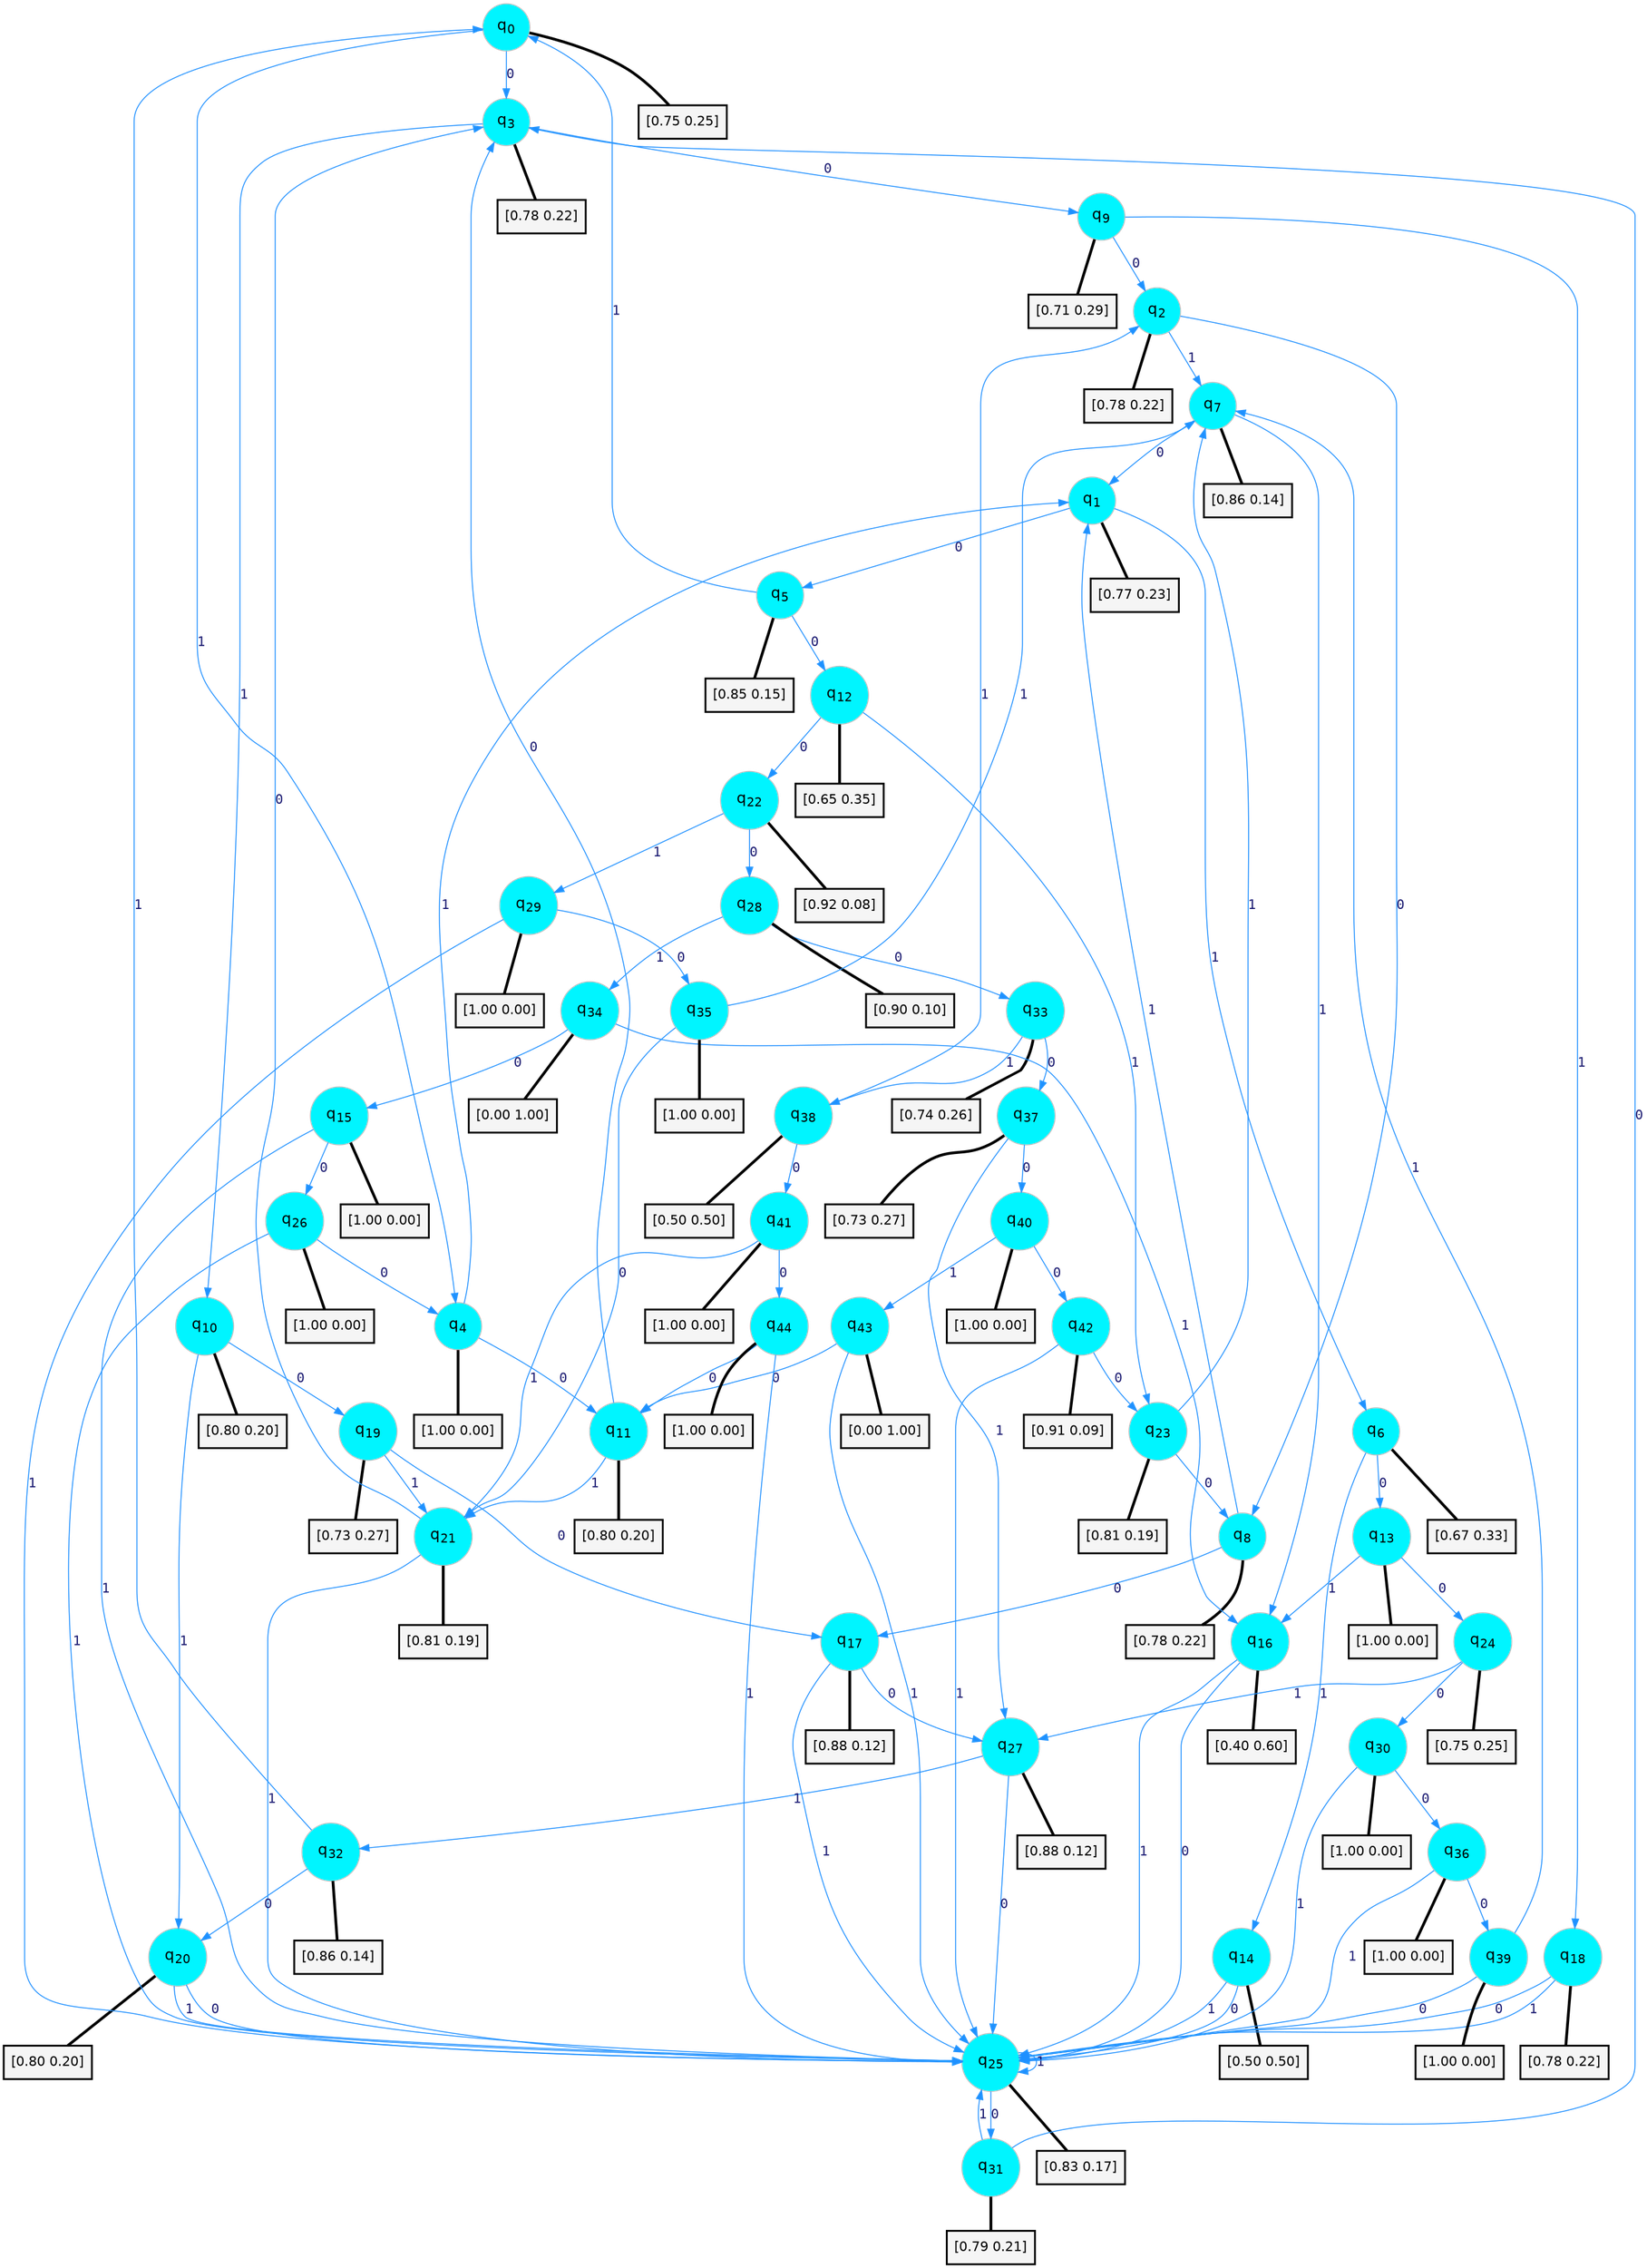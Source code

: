 digraph G {
graph [
bgcolor=transparent, dpi=300, rankdir=TD, size="40,25"];
node [
color=gray, fillcolor=turquoise1, fontcolor=black, fontname=Helvetica, fontsize=16, fontweight=bold, shape=circle, style=filled];
edge [
arrowsize=1, color=dodgerblue1, fontcolor=midnightblue, fontname=courier, fontweight=bold, penwidth=1, style=solid, weight=20];
0[label=<q<SUB>0</SUB>>];
1[label=<q<SUB>1</SUB>>];
2[label=<q<SUB>2</SUB>>];
3[label=<q<SUB>3</SUB>>];
4[label=<q<SUB>4</SUB>>];
5[label=<q<SUB>5</SUB>>];
6[label=<q<SUB>6</SUB>>];
7[label=<q<SUB>7</SUB>>];
8[label=<q<SUB>8</SUB>>];
9[label=<q<SUB>9</SUB>>];
10[label=<q<SUB>10</SUB>>];
11[label=<q<SUB>11</SUB>>];
12[label=<q<SUB>12</SUB>>];
13[label=<q<SUB>13</SUB>>];
14[label=<q<SUB>14</SUB>>];
15[label=<q<SUB>15</SUB>>];
16[label=<q<SUB>16</SUB>>];
17[label=<q<SUB>17</SUB>>];
18[label=<q<SUB>18</SUB>>];
19[label=<q<SUB>19</SUB>>];
20[label=<q<SUB>20</SUB>>];
21[label=<q<SUB>21</SUB>>];
22[label=<q<SUB>22</SUB>>];
23[label=<q<SUB>23</SUB>>];
24[label=<q<SUB>24</SUB>>];
25[label=<q<SUB>25</SUB>>];
26[label=<q<SUB>26</SUB>>];
27[label=<q<SUB>27</SUB>>];
28[label=<q<SUB>28</SUB>>];
29[label=<q<SUB>29</SUB>>];
30[label=<q<SUB>30</SUB>>];
31[label=<q<SUB>31</SUB>>];
32[label=<q<SUB>32</SUB>>];
33[label=<q<SUB>33</SUB>>];
34[label=<q<SUB>34</SUB>>];
35[label=<q<SUB>35</SUB>>];
36[label=<q<SUB>36</SUB>>];
37[label=<q<SUB>37</SUB>>];
38[label=<q<SUB>38</SUB>>];
39[label=<q<SUB>39</SUB>>];
40[label=<q<SUB>40</SUB>>];
41[label=<q<SUB>41</SUB>>];
42[label=<q<SUB>42</SUB>>];
43[label=<q<SUB>43</SUB>>];
44[label=<q<SUB>44</SUB>>];
45[label="[0.75 0.25]", shape=box,fontcolor=black, fontname=Helvetica, fontsize=14, penwidth=2, fillcolor=whitesmoke,color=black];
46[label="[0.77 0.23]", shape=box,fontcolor=black, fontname=Helvetica, fontsize=14, penwidth=2, fillcolor=whitesmoke,color=black];
47[label="[0.78 0.22]", shape=box,fontcolor=black, fontname=Helvetica, fontsize=14, penwidth=2, fillcolor=whitesmoke,color=black];
48[label="[0.78 0.22]", shape=box,fontcolor=black, fontname=Helvetica, fontsize=14, penwidth=2, fillcolor=whitesmoke,color=black];
49[label="[1.00 0.00]", shape=box,fontcolor=black, fontname=Helvetica, fontsize=14, penwidth=2, fillcolor=whitesmoke,color=black];
50[label="[0.85 0.15]", shape=box,fontcolor=black, fontname=Helvetica, fontsize=14, penwidth=2, fillcolor=whitesmoke,color=black];
51[label="[0.67 0.33]", shape=box,fontcolor=black, fontname=Helvetica, fontsize=14, penwidth=2, fillcolor=whitesmoke,color=black];
52[label="[0.86 0.14]", shape=box,fontcolor=black, fontname=Helvetica, fontsize=14, penwidth=2, fillcolor=whitesmoke,color=black];
53[label="[0.78 0.22]", shape=box,fontcolor=black, fontname=Helvetica, fontsize=14, penwidth=2, fillcolor=whitesmoke,color=black];
54[label="[0.71 0.29]", shape=box,fontcolor=black, fontname=Helvetica, fontsize=14, penwidth=2, fillcolor=whitesmoke,color=black];
55[label="[0.80 0.20]", shape=box,fontcolor=black, fontname=Helvetica, fontsize=14, penwidth=2, fillcolor=whitesmoke,color=black];
56[label="[0.80 0.20]", shape=box,fontcolor=black, fontname=Helvetica, fontsize=14, penwidth=2, fillcolor=whitesmoke,color=black];
57[label="[0.65 0.35]", shape=box,fontcolor=black, fontname=Helvetica, fontsize=14, penwidth=2, fillcolor=whitesmoke,color=black];
58[label="[1.00 0.00]", shape=box,fontcolor=black, fontname=Helvetica, fontsize=14, penwidth=2, fillcolor=whitesmoke,color=black];
59[label="[0.50 0.50]", shape=box,fontcolor=black, fontname=Helvetica, fontsize=14, penwidth=2, fillcolor=whitesmoke,color=black];
60[label="[1.00 0.00]", shape=box,fontcolor=black, fontname=Helvetica, fontsize=14, penwidth=2, fillcolor=whitesmoke,color=black];
61[label="[0.40 0.60]", shape=box,fontcolor=black, fontname=Helvetica, fontsize=14, penwidth=2, fillcolor=whitesmoke,color=black];
62[label="[0.88 0.12]", shape=box,fontcolor=black, fontname=Helvetica, fontsize=14, penwidth=2, fillcolor=whitesmoke,color=black];
63[label="[0.78 0.22]", shape=box,fontcolor=black, fontname=Helvetica, fontsize=14, penwidth=2, fillcolor=whitesmoke,color=black];
64[label="[0.73 0.27]", shape=box,fontcolor=black, fontname=Helvetica, fontsize=14, penwidth=2, fillcolor=whitesmoke,color=black];
65[label="[0.80 0.20]", shape=box,fontcolor=black, fontname=Helvetica, fontsize=14, penwidth=2, fillcolor=whitesmoke,color=black];
66[label="[0.81 0.19]", shape=box,fontcolor=black, fontname=Helvetica, fontsize=14, penwidth=2, fillcolor=whitesmoke,color=black];
67[label="[0.92 0.08]", shape=box,fontcolor=black, fontname=Helvetica, fontsize=14, penwidth=2, fillcolor=whitesmoke,color=black];
68[label="[0.81 0.19]", shape=box,fontcolor=black, fontname=Helvetica, fontsize=14, penwidth=2, fillcolor=whitesmoke,color=black];
69[label="[0.75 0.25]", shape=box,fontcolor=black, fontname=Helvetica, fontsize=14, penwidth=2, fillcolor=whitesmoke,color=black];
70[label="[0.83 0.17]", shape=box,fontcolor=black, fontname=Helvetica, fontsize=14, penwidth=2, fillcolor=whitesmoke,color=black];
71[label="[1.00 0.00]", shape=box,fontcolor=black, fontname=Helvetica, fontsize=14, penwidth=2, fillcolor=whitesmoke,color=black];
72[label="[0.88 0.12]", shape=box,fontcolor=black, fontname=Helvetica, fontsize=14, penwidth=2, fillcolor=whitesmoke,color=black];
73[label="[0.90 0.10]", shape=box,fontcolor=black, fontname=Helvetica, fontsize=14, penwidth=2, fillcolor=whitesmoke,color=black];
74[label="[1.00 0.00]", shape=box,fontcolor=black, fontname=Helvetica, fontsize=14, penwidth=2, fillcolor=whitesmoke,color=black];
75[label="[1.00 0.00]", shape=box,fontcolor=black, fontname=Helvetica, fontsize=14, penwidth=2, fillcolor=whitesmoke,color=black];
76[label="[0.79 0.21]", shape=box,fontcolor=black, fontname=Helvetica, fontsize=14, penwidth=2, fillcolor=whitesmoke,color=black];
77[label="[0.86 0.14]", shape=box,fontcolor=black, fontname=Helvetica, fontsize=14, penwidth=2, fillcolor=whitesmoke,color=black];
78[label="[0.74 0.26]", shape=box,fontcolor=black, fontname=Helvetica, fontsize=14, penwidth=2, fillcolor=whitesmoke,color=black];
79[label="[0.00 1.00]", shape=box,fontcolor=black, fontname=Helvetica, fontsize=14, penwidth=2, fillcolor=whitesmoke,color=black];
80[label="[1.00 0.00]", shape=box,fontcolor=black, fontname=Helvetica, fontsize=14, penwidth=2, fillcolor=whitesmoke,color=black];
81[label="[1.00 0.00]", shape=box,fontcolor=black, fontname=Helvetica, fontsize=14, penwidth=2, fillcolor=whitesmoke,color=black];
82[label="[0.73 0.27]", shape=box,fontcolor=black, fontname=Helvetica, fontsize=14, penwidth=2, fillcolor=whitesmoke,color=black];
83[label="[0.50 0.50]", shape=box,fontcolor=black, fontname=Helvetica, fontsize=14, penwidth=2, fillcolor=whitesmoke,color=black];
84[label="[1.00 0.00]", shape=box,fontcolor=black, fontname=Helvetica, fontsize=14, penwidth=2, fillcolor=whitesmoke,color=black];
85[label="[1.00 0.00]", shape=box,fontcolor=black, fontname=Helvetica, fontsize=14, penwidth=2, fillcolor=whitesmoke,color=black];
86[label="[1.00 0.00]", shape=box,fontcolor=black, fontname=Helvetica, fontsize=14, penwidth=2, fillcolor=whitesmoke,color=black];
87[label="[0.91 0.09]", shape=box,fontcolor=black, fontname=Helvetica, fontsize=14, penwidth=2, fillcolor=whitesmoke,color=black];
88[label="[0.00 1.00]", shape=box,fontcolor=black, fontname=Helvetica, fontsize=14, penwidth=2, fillcolor=whitesmoke,color=black];
89[label="[1.00 0.00]", shape=box,fontcolor=black, fontname=Helvetica, fontsize=14, penwidth=2, fillcolor=whitesmoke,color=black];
0->3 [label=0];
0->4 [label=1];
0->45 [arrowhead=none, penwidth=3,color=black];
1->5 [label=0];
1->6 [label=1];
1->46 [arrowhead=none, penwidth=3,color=black];
2->8 [label=0];
2->7 [label=1];
2->47 [arrowhead=none, penwidth=3,color=black];
3->9 [label=0];
3->10 [label=1];
3->48 [arrowhead=none, penwidth=3,color=black];
4->11 [label=0];
4->1 [label=1];
4->49 [arrowhead=none, penwidth=3,color=black];
5->12 [label=0];
5->0 [label=1];
5->50 [arrowhead=none, penwidth=3,color=black];
6->13 [label=0];
6->14 [label=1];
6->51 [arrowhead=none, penwidth=3,color=black];
7->1 [label=0];
7->16 [label=1];
7->52 [arrowhead=none, penwidth=3,color=black];
8->17 [label=0];
8->1 [label=1];
8->53 [arrowhead=none, penwidth=3,color=black];
9->2 [label=0];
9->18 [label=1];
9->54 [arrowhead=none, penwidth=3,color=black];
10->19 [label=0];
10->20 [label=1];
10->55 [arrowhead=none, penwidth=3,color=black];
11->3 [label=0];
11->21 [label=1];
11->56 [arrowhead=none, penwidth=3,color=black];
12->22 [label=0];
12->23 [label=1];
12->57 [arrowhead=none, penwidth=3,color=black];
13->24 [label=0];
13->16 [label=1];
13->58 [arrowhead=none, penwidth=3,color=black];
14->25 [label=0];
14->25 [label=1];
14->59 [arrowhead=none, penwidth=3,color=black];
15->26 [label=0];
15->25 [label=1];
15->60 [arrowhead=none, penwidth=3,color=black];
16->25 [label=0];
16->25 [label=1];
16->61 [arrowhead=none, penwidth=3,color=black];
17->27 [label=0];
17->25 [label=1];
17->62 [arrowhead=none, penwidth=3,color=black];
18->25 [label=0];
18->25 [label=1];
18->63 [arrowhead=none, penwidth=3,color=black];
19->17 [label=0];
19->21 [label=1];
19->64 [arrowhead=none, penwidth=3,color=black];
20->25 [label=0];
20->25 [label=1];
20->65 [arrowhead=none, penwidth=3,color=black];
21->3 [label=0];
21->25 [label=1];
21->66 [arrowhead=none, penwidth=3,color=black];
22->28 [label=0];
22->29 [label=1];
22->67 [arrowhead=none, penwidth=3,color=black];
23->8 [label=0];
23->7 [label=1];
23->68 [arrowhead=none, penwidth=3,color=black];
24->30 [label=0];
24->27 [label=1];
24->69 [arrowhead=none, penwidth=3,color=black];
25->31 [label=0];
25->25 [label=1];
25->70 [arrowhead=none, penwidth=3,color=black];
26->4 [label=0];
26->25 [label=1];
26->71 [arrowhead=none, penwidth=3,color=black];
27->25 [label=0];
27->32 [label=1];
27->72 [arrowhead=none, penwidth=3,color=black];
28->33 [label=0];
28->34 [label=1];
28->73 [arrowhead=none, penwidth=3,color=black];
29->35 [label=0];
29->25 [label=1];
29->74 [arrowhead=none, penwidth=3,color=black];
30->36 [label=0];
30->25 [label=1];
30->75 [arrowhead=none, penwidth=3,color=black];
31->3 [label=0];
31->25 [label=1];
31->76 [arrowhead=none, penwidth=3,color=black];
32->20 [label=0];
32->0 [label=1];
32->77 [arrowhead=none, penwidth=3,color=black];
33->37 [label=0];
33->38 [label=1];
33->78 [arrowhead=none, penwidth=3,color=black];
34->15 [label=0];
34->16 [label=1];
34->79 [arrowhead=none, penwidth=3,color=black];
35->21 [label=0];
35->7 [label=1];
35->80 [arrowhead=none, penwidth=3,color=black];
36->39 [label=0];
36->25 [label=1];
36->81 [arrowhead=none, penwidth=3,color=black];
37->40 [label=0];
37->27 [label=1];
37->82 [arrowhead=none, penwidth=3,color=black];
38->41 [label=0];
38->2 [label=1];
38->83 [arrowhead=none, penwidth=3,color=black];
39->25 [label=0];
39->7 [label=1];
39->84 [arrowhead=none, penwidth=3,color=black];
40->42 [label=0];
40->43 [label=1];
40->85 [arrowhead=none, penwidth=3,color=black];
41->44 [label=0];
41->21 [label=1];
41->86 [arrowhead=none, penwidth=3,color=black];
42->23 [label=0];
42->25 [label=1];
42->87 [arrowhead=none, penwidth=3,color=black];
43->11 [label=0];
43->25 [label=1];
43->88 [arrowhead=none, penwidth=3,color=black];
44->11 [label=0];
44->25 [label=1];
44->89 [arrowhead=none, penwidth=3,color=black];
}
